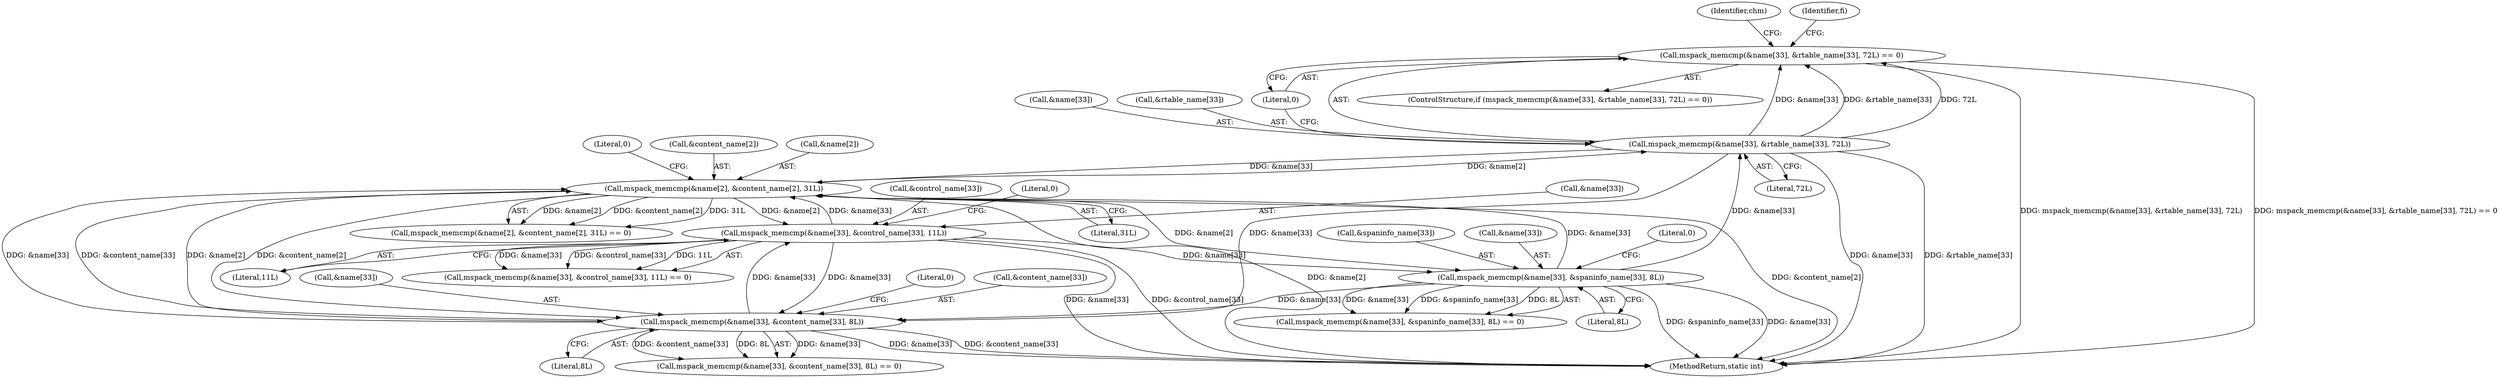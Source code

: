 digraph "0_libmspack_8759da8db6ec9e866cb8eb143313f397f925bb4f@API" {
"1001014" [label="(Call,mspack_memcmp(&name[33], &rtable_name[33], 72L) == 0)"];
"1001015" [label="(Call,mspack_memcmp(&name[33], &rtable_name[33], 72L))"];
"1000935" [label="(Call,mspack_memcmp(&name[2], &content_name[2], 31L))"];
"1000971" [label="(Call,mspack_memcmp(&name[33], &control_name[33], 11L))"];
"1000949" [label="(Call,mspack_memcmp(&name[33], &content_name[33], 8L))"];
"1000993" [label="(Call,mspack_memcmp(&name[33], &spaninfo_name[33], 8L))"];
"1000994" [label="(Call,&name[33])"];
"1001081" [label="(MethodReturn,static int)"];
"1000945" [label="(Literal,0)"];
"1001003" [label="(Literal,0)"];
"1000959" [label="(Literal,0)"];
"1001013" [label="(ControlStructure,if (mspack_memcmp(&name[33], &rtable_name[33], 72L) == 0))"];
"1001025" [label="(Literal,0)"];
"1000944" [label="(Literal,31L)"];
"1000976" [label="(Call,&control_name[33])"];
"1001015" [label="(Call,mspack_memcmp(&name[33], &rtable_name[33], 72L))"];
"1000935" [label="(Call,mspack_memcmp(&name[2], &content_name[2], 31L))"];
"1000981" [label="(Literal,0)"];
"1000972" [label="(Call,&name[33])"];
"1000940" [label="(Call,&content_name[2])"];
"1000970" [label="(Call,mspack_memcmp(&name[33], &control_name[33], 11L) == 0)"];
"1000949" [label="(Call,mspack_memcmp(&name[33], &content_name[33], 8L))"];
"1000980" [label="(Literal,11L)"];
"1001016" [label="(Call,&name[33])"];
"1000934" [label="(Call,mspack_memcmp(&name[2], &content_name[2], 31L) == 0)"];
"1000998" [label="(Call,&spaninfo_name[33])"];
"1001030" [label="(Identifier,chm)"];
"1000971" [label="(Call,mspack_memcmp(&name[33], &control_name[33], 11L))"];
"1001020" [label="(Call,&rtable_name[33])"];
"1001014" [label="(Call,mspack_memcmp(&name[33], &rtable_name[33], 72L) == 0)"];
"1000992" [label="(Call,mspack_memcmp(&name[33], &spaninfo_name[33], 8L) == 0)"];
"1000993" [label="(Call,mspack_memcmp(&name[33], &spaninfo_name[33], 8L))"];
"1001002" [label="(Literal,8L)"];
"1001036" [label="(Identifier,fi)"];
"1000954" [label="(Call,&content_name[33])"];
"1000936" [label="(Call,&name[2])"];
"1000948" [label="(Call,mspack_memcmp(&name[33], &content_name[33], 8L) == 0)"];
"1001024" [label="(Literal,72L)"];
"1000958" [label="(Literal,8L)"];
"1000950" [label="(Call,&name[33])"];
"1001014" -> "1001013"  [label="AST: "];
"1001014" -> "1001025"  [label="CFG: "];
"1001015" -> "1001014"  [label="AST: "];
"1001025" -> "1001014"  [label="AST: "];
"1001030" -> "1001014"  [label="CFG: "];
"1001036" -> "1001014"  [label="CFG: "];
"1001014" -> "1001081"  [label="DDG: mspack_memcmp(&name[33], &rtable_name[33], 72L)"];
"1001014" -> "1001081"  [label="DDG: mspack_memcmp(&name[33], &rtable_name[33], 72L) == 0"];
"1001015" -> "1001014"  [label="DDG: &name[33]"];
"1001015" -> "1001014"  [label="DDG: &rtable_name[33]"];
"1001015" -> "1001014"  [label="DDG: 72L"];
"1001015" -> "1001024"  [label="CFG: "];
"1001016" -> "1001015"  [label="AST: "];
"1001020" -> "1001015"  [label="AST: "];
"1001024" -> "1001015"  [label="AST: "];
"1001025" -> "1001015"  [label="CFG: "];
"1001015" -> "1001081"  [label="DDG: &name[33]"];
"1001015" -> "1001081"  [label="DDG: &rtable_name[33]"];
"1001015" -> "1000935"  [label="DDG: &name[33]"];
"1001015" -> "1000949"  [label="DDG: &name[33]"];
"1000935" -> "1001015"  [label="DDG: &name[2]"];
"1000993" -> "1001015"  [label="DDG: &name[33]"];
"1000935" -> "1000934"  [label="AST: "];
"1000935" -> "1000944"  [label="CFG: "];
"1000936" -> "1000935"  [label="AST: "];
"1000940" -> "1000935"  [label="AST: "];
"1000944" -> "1000935"  [label="AST: "];
"1000945" -> "1000935"  [label="CFG: "];
"1000935" -> "1001081"  [label="DDG: &name[2]"];
"1000935" -> "1001081"  [label="DDG: &content_name[2]"];
"1000935" -> "1000934"  [label="DDG: &name[2]"];
"1000935" -> "1000934"  [label="DDG: &content_name[2]"];
"1000935" -> "1000934"  [label="DDG: 31L"];
"1000971" -> "1000935"  [label="DDG: &name[33]"];
"1000949" -> "1000935"  [label="DDG: &name[33]"];
"1000949" -> "1000935"  [label="DDG: &content_name[33]"];
"1000993" -> "1000935"  [label="DDG: &name[33]"];
"1000935" -> "1000949"  [label="DDG: &name[2]"];
"1000935" -> "1000949"  [label="DDG: &content_name[2]"];
"1000935" -> "1000971"  [label="DDG: &name[2]"];
"1000935" -> "1000993"  [label="DDG: &name[2]"];
"1000971" -> "1000970"  [label="AST: "];
"1000971" -> "1000980"  [label="CFG: "];
"1000972" -> "1000971"  [label="AST: "];
"1000976" -> "1000971"  [label="AST: "];
"1000980" -> "1000971"  [label="AST: "];
"1000981" -> "1000971"  [label="CFG: "];
"1000971" -> "1001081"  [label="DDG: &name[33]"];
"1000971" -> "1001081"  [label="DDG: &control_name[33]"];
"1000971" -> "1000949"  [label="DDG: &name[33]"];
"1000971" -> "1000970"  [label="DDG: &name[33]"];
"1000971" -> "1000970"  [label="DDG: &control_name[33]"];
"1000971" -> "1000970"  [label="DDG: 11L"];
"1000949" -> "1000971"  [label="DDG: &name[33]"];
"1000971" -> "1000993"  [label="DDG: &name[33]"];
"1000949" -> "1000948"  [label="AST: "];
"1000949" -> "1000958"  [label="CFG: "];
"1000950" -> "1000949"  [label="AST: "];
"1000954" -> "1000949"  [label="AST: "];
"1000958" -> "1000949"  [label="AST: "];
"1000959" -> "1000949"  [label="CFG: "];
"1000949" -> "1001081"  [label="DDG: &name[33]"];
"1000949" -> "1001081"  [label="DDG: &content_name[33]"];
"1000949" -> "1000948"  [label="DDG: &name[33]"];
"1000949" -> "1000948"  [label="DDG: &content_name[33]"];
"1000949" -> "1000948"  [label="DDG: 8L"];
"1000993" -> "1000949"  [label="DDG: &name[33]"];
"1000993" -> "1000992"  [label="AST: "];
"1000993" -> "1001002"  [label="CFG: "];
"1000994" -> "1000993"  [label="AST: "];
"1000998" -> "1000993"  [label="AST: "];
"1001002" -> "1000993"  [label="AST: "];
"1001003" -> "1000993"  [label="CFG: "];
"1000993" -> "1001081"  [label="DDG: &spaninfo_name[33]"];
"1000993" -> "1001081"  [label="DDG: &name[33]"];
"1000993" -> "1000992"  [label="DDG: &name[33]"];
"1000993" -> "1000992"  [label="DDG: &spaninfo_name[33]"];
"1000993" -> "1000992"  [label="DDG: 8L"];
}

